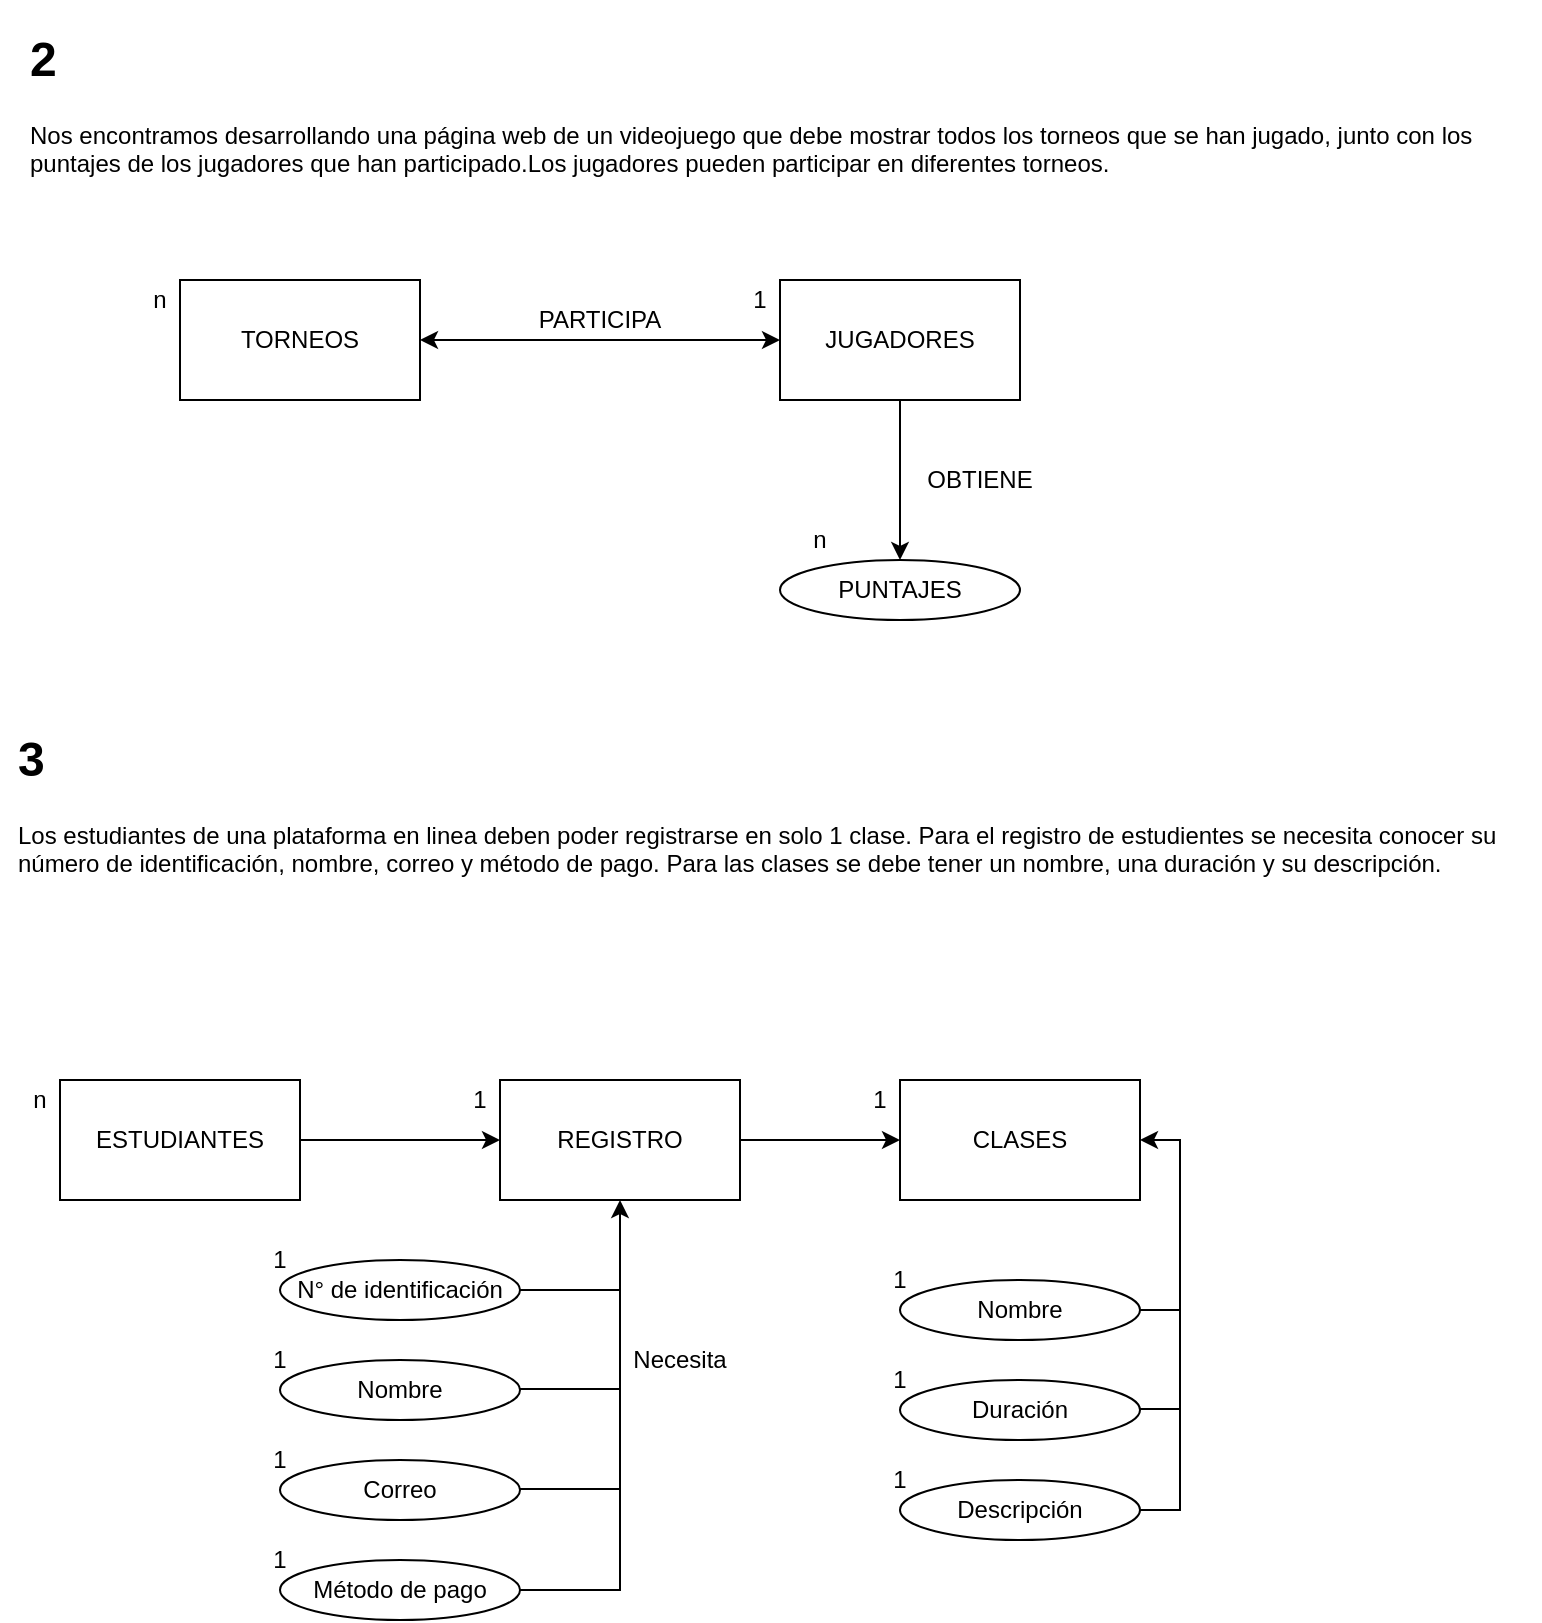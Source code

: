 <mxfile version="14.9.2" type="github">
  <diagram id="z_6VsKyhxhfVcPfuCzs1" name="Page-1">
    <mxGraphModel dx="1038" dy="541" grid="1" gridSize="10" guides="1" tooltips="1" connect="1" arrows="1" fold="1" page="1" pageScale="1" pageWidth="1100" pageHeight="4000" math="0" shadow="0">
      <root>
        <mxCell id="0" />
        <mxCell id="1" parent="0" />
        <mxCell id="WIiVoESaHqNBKNa-yLAZ-1" value="&lt;h1&gt;2&lt;/h1&gt;&lt;p&gt;Nos encontramos desarrollando una página web de un videojuego que debe mostrar todos los torneos que se han jugado, junto con los puntajes de los jugadores que han participado.Los jugadores pueden participar en diferentes torneos.&lt;/p&gt;" style="text;html=1;strokeColor=none;fillColor=none;spacing=5;spacingTop=-20;whiteSpace=wrap;overflow=hidden;rounded=0;" vertex="1" parent="1">
          <mxGeometry x="40" y="20" width="760" height="110" as="geometry" />
        </mxCell>
        <mxCell id="WIiVoESaHqNBKNa-yLAZ-3" value="TORNEOS" style="rounded=0;whiteSpace=wrap;html=1;" vertex="1" parent="1">
          <mxGeometry x="120" y="150" width="120" height="60" as="geometry" />
        </mxCell>
        <mxCell id="WIiVoESaHqNBKNa-yLAZ-8" style="edgeStyle=orthogonalEdgeStyle;rounded=0;orthogonalLoop=1;jettySize=auto;html=1;exitX=0.5;exitY=1;exitDx=0;exitDy=0;entryX=0.5;entryY=0;entryDx=0;entryDy=0;" edge="1" parent="1" source="WIiVoESaHqNBKNa-yLAZ-4" target="WIiVoESaHqNBKNa-yLAZ-5">
          <mxGeometry relative="1" as="geometry" />
        </mxCell>
        <mxCell id="WIiVoESaHqNBKNa-yLAZ-4" value="JUGADORES" style="rounded=0;whiteSpace=wrap;html=1;" vertex="1" parent="1">
          <mxGeometry x="420" y="150" width="120" height="60" as="geometry" />
        </mxCell>
        <mxCell id="WIiVoESaHqNBKNa-yLAZ-5" value="PUNTAJES" style="ellipse;whiteSpace=wrap;html=1;" vertex="1" parent="1">
          <mxGeometry x="420" y="290" width="120" height="30" as="geometry" />
        </mxCell>
        <mxCell id="WIiVoESaHqNBKNa-yLAZ-7" value="PARTICIPA" style="text;html=1;strokeColor=none;fillColor=none;align=center;verticalAlign=middle;whiteSpace=wrap;rounded=0;" vertex="1" parent="1">
          <mxGeometry x="310" y="160" width="40" height="20" as="geometry" />
        </mxCell>
        <mxCell id="WIiVoESaHqNBKNa-yLAZ-9" value="OBTIENE" style="text;html=1;strokeColor=none;fillColor=none;align=center;verticalAlign=middle;whiteSpace=wrap;rounded=0;" vertex="1" parent="1">
          <mxGeometry x="500" y="240" width="40" height="20" as="geometry" />
        </mxCell>
        <mxCell id="WIiVoESaHqNBKNa-yLAZ-12" value="n" style="text;html=1;strokeColor=none;fillColor=none;align=center;verticalAlign=middle;whiteSpace=wrap;rounded=0;" vertex="1" parent="1">
          <mxGeometry x="90" y="150" width="40" height="20" as="geometry" />
        </mxCell>
        <mxCell id="WIiVoESaHqNBKNa-yLAZ-13" value="n" style="text;html=1;strokeColor=none;fillColor=none;align=center;verticalAlign=middle;whiteSpace=wrap;rounded=0;" vertex="1" parent="1">
          <mxGeometry x="420" y="270" width="40" height="20" as="geometry" />
        </mxCell>
        <mxCell id="WIiVoESaHqNBKNa-yLAZ-14" value="1" style="text;html=1;strokeColor=none;fillColor=none;align=center;verticalAlign=middle;whiteSpace=wrap;rounded=0;" vertex="1" parent="1">
          <mxGeometry x="390" y="150" width="40" height="20" as="geometry" />
        </mxCell>
        <mxCell id="WIiVoESaHqNBKNa-yLAZ-15" value="" style="endArrow=classic;startArrow=classic;html=1;exitX=1;exitY=0.5;exitDx=0;exitDy=0;" edge="1" parent="1" source="WIiVoESaHqNBKNa-yLAZ-3">
          <mxGeometry width="50" height="50" relative="1" as="geometry">
            <mxPoint x="370" y="230" as="sourcePoint" />
            <mxPoint x="420" y="180" as="targetPoint" />
          </mxGeometry>
        </mxCell>
        <mxCell id="WIiVoESaHqNBKNa-yLAZ-16" value="&lt;h1&gt;3&lt;br&gt;&lt;/h1&gt;&lt;p&gt;Los estudiantes de una plataforma en linea deben poder registrarse en solo 1 clase. Para el registro de estudientes se necesita conocer su número de identificación, nombre, correo y método de pago. Para las clases se debe tener un nombre, una duración y su descripción.&lt;br&gt;&lt;/p&gt;" style="text;html=1;strokeColor=none;fillColor=none;spacing=5;spacingTop=-20;whiteSpace=wrap;overflow=hidden;rounded=0;" vertex="1" parent="1">
          <mxGeometry x="34" y="370" width="760" height="110" as="geometry" />
        </mxCell>
        <mxCell id="WIiVoESaHqNBKNa-yLAZ-35" style="edgeStyle=orthogonalEdgeStyle;rounded=0;orthogonalLoop=1;jettySize=auto;html=1;exitX=1;exitY=0.5;exitDx=0;exitDy=0;entryX=0;entryY=0.5;entryDx=0;entryDy=0;" edge="1" parent="1" source="WIiVoESaHqNBKNa-yLAZ-17" target="WIiVoESaHqNBKNa-yLAZ-22">
          <mxGeometry relative="1" as="geometry" />
        </mxCell>
        <mxCell id="WIiVoESaHqNBKNa-yLAZ-17" value="&lt;span style=&quot;white-space: pre&quot;&gt;&lt;/span&gt;ESTUDIANTES" style="rounded=0;whiteSpace=wrap;html=1;" vertex="1" parent="1">
          <mxGeometry x="60" y="550" width="120" height="60" as="geometry" />
        </mxCell>
        <mxCell id="WIiVoESaHqNBKNa-yLAZ-18" value="CLASES" style="rounded=0;whiteSpace=wrap;html=1;" vertex="1" parent="1">
          <mxGeometry x="480" y="550" width="120" height="60" as="geometry" />
        </mxCell>
        <mxCell id="WIiVoESaHqNBKNa-yLAZ-20" value="N° de identificación" style="ellipse;whiteSpace=wrap;html=1;" vertex="1" parent="1">
          <mxGeometry x="170" y="640" width="120" height="30" as="geometry" />
        </mxCell>
        <mxCell id="WIiVoESaHqNBKNa-yLAZ-21" value="Nombre" style="ellipse;whiteSpace=wrap;html=1;" vertex="1" parent="1">
          <mxGeometry x="170" y="690" width="120" height="30" as="geometry" />
        </mxCell>
        <mxCell id="WIiVoESaHqNBKNa-yLAZ-36" style="edgeStyle=orthogonalEdgeStyle;rounded=0;orthogonalLoop=1;jettySize=auto;html=1;exitX=1;exitY=0.5;exitDx=0;exitDy=0;" edge="1" parent="1" source="WIiVoESaHqNBKNa-yLAZ-22" target="WIiVoESaHqNBKNa-yLAZ-18">
          <mxGeometry relative="1" as="geometry" />
        </mxCell>
        <mxCell id="WIiVoESaHqNBKNa-yLAZ-22" value="REGISTRO" style="rounded=0;whiteSpace=wrap;html=1;" vertex="1" parent="1">
          <mxGeometry x="280" y="550" width="120" height="60" as="geometry" />
        </mxCell>
        <mxCell id="WIiVoESaHqNBKNa-yLAZ-23" value="Correo" style="ellipse;whiteSpace=wrap;html=1;" vertex="1" parent="1">
          <mxGeometry x="170" y="740" width="120" height="30" as="geometry" />
        </mxCell>
        <mxCell id="WIiVoESaHqNBKNa-yLAZ-50" style="edgeStyle=orthogonalEdgeStyle;rounded=0;orthogonalLoop=1;jettySize=auto;html=1;exitX=1;exitY=0.5;exitDx=0;exitDy=0;entryX=0.5;entryY=1;entryDx=0;entryDy=0;" edge="1" parent="1" source="WIiVoESaHqNBKNa-yLAZ-24" target="WIiVoESaHqNBKNa-yLAZ-22">
          <mxGeometry relative="1" as="geometry" />
        </mxCell>
        <mxCell id="WIiVoESaHqNBKNa-yLAZ-24" value="Método de pago" style="ellipse;whiteSpace=wrap;html=1;" vertex="1" parent="1">
          <mxGeometry x="170" y="790" width="120" height="30" as="geometry" />
        </mxCell>
        <mxCell id="WIiVoESaHqNBKNa-yLAZ-25" value="Nombre" style="ellipse;whiteSpace=wrap;html=1;" vertex="1" parent="1">
          <mxGeometry x="480" y="650" width="120" height="30" as="geometry" />
        </mxCell>
        <mxCell id="WIiVoESaHqNBKNa-yLAZ-26" value="Duración" style="ellipse;whiteSpace=wrap;html=1;" vertex="1" parent="1">
          <mxGeometry x="480" y="700" width="120" height="30" as="geometry" />
        </mxCell>
        <mxCell id="WIiVoESaHqNBKNa-yLAZ-53" style="edgeStyle=orthogonalEdgeStyle;rounded=0;orthogonalLoop=1;jettySize=auto;html=1;exitX=1;exitY=0.5;exitDx=0;exitDy=0;entryX=1;entryY=0.5;entryDx=0;entryDy=0;" edge="1" parent="1" source="WIiVoESaHqNBKNa-yLAZ-27" target="WIiVoESaHqNBKNa-yLAZ-18">
          <mxGeometry relative="1" as="geometry" />
        </mxCell>
        <mxCell id="WIiVoESaHqNBKNa-yLAZ-27" value="Descripción" style="ellipse;whiteSpace=wrap;html=1;" vertex="1" parent="1">
          <mxGeometry x="480" y="750" width="120" height="30" as="geometry" />
        </mxCell>
        <mxCell id="WIiVoESaHqNBKNa-yLAZ-28" style="edgeStyle=orthogonalEdgeStyle;rounded=0;orthogonalLoop=1;jettySize=auto;html=1;exitX=0.5;exitY=1;exitDx=0;exitDy=0;" edge="1" parent="1" source="WIiVoESaHqNBKNa-yLAZ-18" target="WIiVoESaHqNBKNa-yLAZ-18">
          <mxGeometry relative="1" as="geometry" />
        </mxCell>
        <mxCell id="WIiVoESaHqNBKNa-yLAZ-37" value="n" style="text;html=1;strokeColor=none;fillColor=none;align=center;verticalAlign=middle;whiteSpace=wrap;rounded=0;" vertex="1" parent="1">
          <mxGeometry x="30" y="550" width="40" height="20" as="geometry" />
        </mxCell>
        <mxCell id="WIiVoESaHqNBKNa-yLAZ-38" value="1" style="text;html=1;strokeColor=none;fillColor=none;align=center;verticalAlign=middle;whiteSpace=wrap;rounded=0;" vertex="1" parent="1">
          <mxGeometry x="250" y="550" width="40" height="20" as="geometry" />
        </mxCell>
        <mxCell id="WIiVoESaHqNBKNa-yLAZ-40" value="1" style="text;html=1;strokeColor=none;fillColor=none;align=center;verticalAlign=middle;whiteSpace=wrap;rounded=0;" vertex="1" parent="1">
          <mxGeometry x="450" y="550" width="40" height="20" as="geometry" />
        </mxCell>
        <mxCell id="WIiVoESaHqNBKNa-yLAZ-42" value="1" style="text;html=1;strokeColor=none;fillColor=none;align=center;verticalAlign=middle;whiteSpace=wrap;rounded=0;" vertex="1" parent="1">
          <mxGeometry x="460" y="640" width="40" height="20" as="geometry" />
        </mxCell>
        <mxCell id="WIiVoESaHqNBKNa-yLAZ-43" value="1" style="text;html=1;strokeColor=none;fillColor=none;align=center;verticalAlign=middle;whiteSpace=wrap;rounded=0;" vertex="1" parent="1">
          <mxGeometry x="460" y="690" width="40" height="20" as="geometry" />
        </mxCell>
        <mxCell id="WIiVoESaHqNBKNa-yLAZ-44" value="1" style="text;html=1;strokeColor=none;fillColor=none;align=center;verticalAlign=middle;whiteSpace=wrap;rounded=0;" vertex="1" parent="1">
          <mxGeometry x="460" y="740" width="40" height="20" as="geometry" />
        </mxCell>
        <mxCell id="WIiVoESaHqNBKNa-yLAZ-45" value="1" style="text;html=1;strokeColor=none;fillColor=none;align=center;verticalAlign=middle;whiteSpace=wrap;rounded=0;" vertex="1" parent="1">
          <mxGeometry x="150" y="630" width="40" height="20" as="geometry" />
        </mxCell>
        <mxCell id="WIiVoESaHqNBKNa-yLAZ-46" value="1" style="text;html=1;strokeColor=none;fillColor=none;align=center;verticalAlign=middle;whiteSpace=wrap;rounded=0;" vertex="1" parent="1">
          <mxGeometry x="150" y="680" width="40" height="20" as="geometry" />
        </mxCell>
        <mxCell id="WIiVoESaHqNBKNa-yLAZ-47" value="1" style="text;html=1;strokeColor=none;fillColor=none;align=center;verticalAlign=middle;whiteSpace=wrap;rounded=0;" vertex="1" parent="1">
          <mxGeometry x="150" y="730" width="40" height="20" as="geometry" />
        </mxCell>
        <mxCell id="WIiVoESaHqNBKNa-yLAZ-48" value="1" style="text;html=1;strokeColor=none;fillColor=none;align=center;verticalAlign=middle;whiteSpace=wrap;rounded=0;" vertex="1" parent="1">
          <mxGeometry x="150" y="780" width="40" height="20" as="geometry" />
        </mxCell>
        <mxCell id="WIiVoESaHqNBKNa-yLAZ-52" value="Necesita" style="text;html=1;strokeColor=none;fillColor=none;align=center;verticalAlign=middle;whiteSpace=wrap;rounded=0;" vertex="1" parent="1">
          <mxGeometry x="350" y="680" width="40" height="20" as="geometry" />
        </mxCell>
        <mxCell id="WIiVoESaHqNBKNa-yLAZ-57" value="" style="endArrow=none;html=1;exitX=1;exitY=0.5;exitDx=0;exitDy=0;" edge="1" parent="1" source="WIiVoESaHqNBKNa-yLAZ-25">
          <mxGeometry width="50" height="50" relative="1" as="geometry">
            <mxPoint x="420" y="640" as="sourcePoint" />
            <mxPoint x="620" y="665" as="targetPoint" />
          </mxGeometry>
        </mxCell>
        <mxCell id="WIiVoESaHqNBKNa-yLAZ-59" value="" style="endArrow=none;html=1;exitX=1;exitY=0.5;exitDx=0;exitDy=0;" edge="1" parent="1">
          <mxGeometry width="50" height="50" relative="1" as="geometry">
            <mxPoint x="600" y="714.5" as="sourcePoint" />
            <mxPoint x="620" y="714.5" as="targetPoint" />
          </mxGeometry>
        </mxCell>
        <mxCell id="WIiVoESaHqNBKNa-yLAZ-62" value="" style="endArrow=none;html=1;entryX=1;entryY=0.5;entryDx=0;entryDy=0;" edge="1" parent="1" target="WIiVoESaHqNBKNa-yLAZ-20">
          <mxGeometry width="50" height="50" relative="1" as="geometry">
            <mxPoint x="340" y="655" as="sourcePoint" />
            <mxPoint x="470" y="590" as="targetPoint" />
          </mxGeometry>
        </mxCell>
        <mxCell id="WIiVoESaHqNBKNa-yLAZ-63" value="" style="endArrow=none;html=1;entryX=1;entryY=0.5;entryDx=0;entryDy=0;" edge="1" parent="1">
          <mxGeometry width="50" height="50" relative="1" as="geometry">
            <mxPoint x="340" y="704.5" as="sourcePoint" />
            <mxPoint x="290" y="704.5" as="targetPoint" />
          </mxGeometry>
        </mxCell>
        <mxCell id="WIiVoESaHqNBKNa-yLAZ-64" value="" style="endArrow=none;html=1;entryX=1;entryY=0.5;entryDx=0;entryDy=0;" edge="1" parent="1">
          <mxGeometry width="50" height="50" relative="1" as="geometry">
            <mxPoint x="340" y="754.5" as="sourcePoint" />
            <mxPoint x="290" y="754.5" as="targetPoint" />
          </mxGeometry>
        </mxCell>
      </root>
    </mxGraphModel>
  </diagram>
</mxfile>
